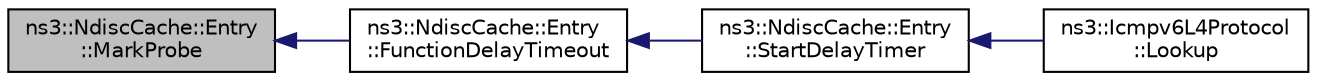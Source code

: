 digraph "ns3::NdiscCache::Entry::MarkProbe"
{
  edge [fontname="Helvetica",fontsize="10",labelfontname="Helvetica",labelfontsize="10"];
  node [fontname="Helvetica",fontsize="10",shape=record];
  rankdir="LR";
  Node1 [label="ns3::NdiscCache::Entry\l::MarkProbe",height=0.2,width=0.4,color="black", fillcolor="grey75", style="filled", fontcolor="black"];
  Node1 -> Node2 [dir="back",color="midnightblue",fontsize="10",style="solid"];
  Node2 [label="ns3::NdiscCache::Entry\l::FunctionDelayTimeout",height=0.2,width=0.4,color="black", fillcolor="white", style="filled",URL="$d2/dee/classns3_1_1NdiscCache_1_1Entry.html#a9658ba137954c9e7f3dae7befed65eb9",tooltip="Function called when delay timer timeout. "];
  Node2 -> Node3 [dir="back",color="midnightblue",fontsize="10",style="solid"];
  Node3 [label="ns3::NdiscCache::Entry\l::StartDelayTimer",height=0.2,width=0.4,color="black", fillcolor="white", style="filled",URL="$d2/dee/classns3_1_1NdiscCache_1_1Entry.html#a8716305d5c4e0c94127cd630a692bc4c",tooltip="Start delay timer. "];
  Node3 -> Node4 [dir="back",color="midnightblue",fontsize="10",style="solid"];
  Node4 [label="ns3::Icmpv6L4Protocol\l::Lookup",height=0.2,width=0.4,color="black", fillcolor="white", style="filled",URL="$d7/d1d/classns3_1_1Icmpv6L4Protocol.html#abfb3e1df3fc0d57d3076aa00edba62cd",tooltip="Lookup in the ND cache for the IPv6 address. "];
}
